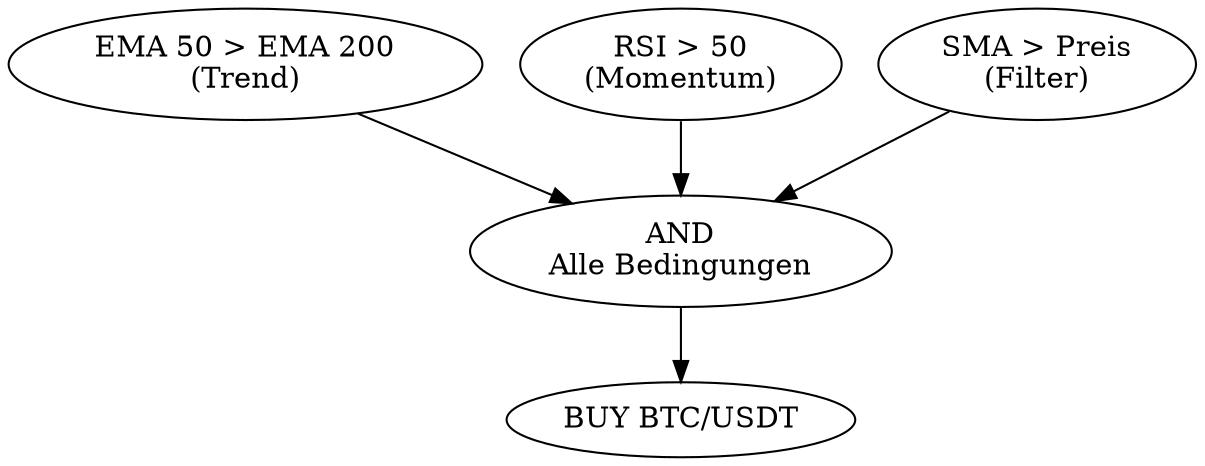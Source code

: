 // Trading Strategy
digraph {
	A [label="EMA 50 > EMA 200
(Trend)"]
	B [label="RSI > 50
(Momentum)"]
	C [label="SMA > Preis
(Filter)"]
	D [label="AND
Alle Bedingungen"]
	E [label="BUY BTC/USDT"]
	A -> D
	B -> D
	C -> D
	D -> E
}
